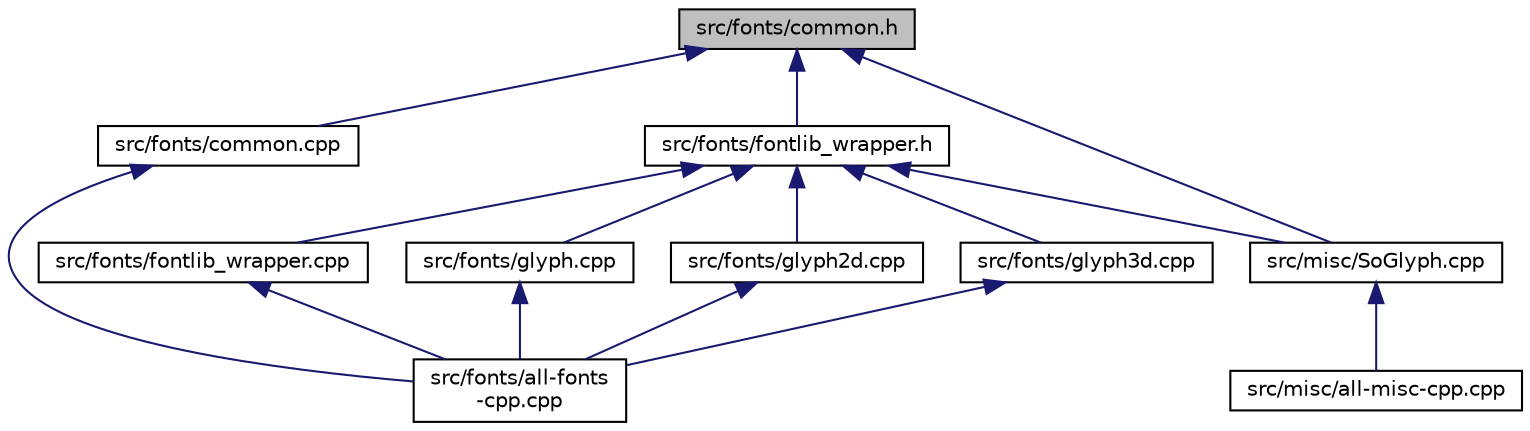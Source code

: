 digraph "src/fonts/common.h"
{
 // LATEX_PDF_SIZE
  edge [fontname="Helvetica",fontsize="10",labelfontname="Helvetica",labelfontsize="10"];
  node [fontname="Helvetica",fontsize="10",shape=record];
  Node1 [label="src/fonts/common.h",height=0.2,width=0.4,color="black", fillcolor="grey75", style="filled", fontcolor="black",tooltip=" "];
  Node1 -> Node2 [dir="back",color="midnightblue",fontsize="10",style="solid",fontname="Helvetica"];
  Node2 [label="src/fonts/common.cpp",height=0.2,width=0.4,color="black", fillcolor="white", style="filled",URL="$fonts_2common_8cpp.html",tooltip=" "];
  Node2 -> Node3 [dir="back",color="midnightblue",fontsize="10",style="solid",fontname="Helvetica"];
  Node3 [label="src/fonts/all-fonts\l-cpp.cpp",height=0.2,width=0.4,color="black", fillcolor="white", style="filled",URL="$all-fonts-cpp_8cpp.html",tooltip=" "];
  Node1 -> Node4 [dir="back",color="midnightblue",fontsize="10",style="solid",fontname="Helvetica"];
  Node4 [label="src/fonts/fontlib_wrapper.h",height=0.2,width=0.4,color="black", fillcolor="white", style="filled",URL="$fontlib__wrapper_8h.html",tooltip=" "];
  Node4 -> Node5 [dir="back",color="midnightblue",fontsize="10",style="solid",fontname="Helvetica"];
  Node5 [label="src/fonts/fontlib_wrapper.cpp",height=0.2,width=0.4,color="black", fillcolor="white", style="filled",URL="$fontlib__wrapper_8cpp.html",tooltip=" "];
  Node5 -> Node3 [dir="back",color="midnightblue",fontsize="10",style="solid",fontname="Helvetica"];
  Node4 -> Node6 [dir="back",color="midnightblue",fontsize="10",style="solid",fontname="Helvetica"];
  Node6 [label="src/fonts/glyph.cpp",height=0.2,width=0.4,color="black", fillcolor="white", style="filled",URL="$glyph_8cpp.html",tooltip=" "];
  Node6 -> Node3 [dir="back",color="midnightblue",fontsize="10",style="solid",fontname="Helvetica"];
  Node4 -> Node7 [dir="back",color="midnightblue",fontsize="10",style="solid",fontname="Helvetica"];
  Node7 [label="src/fonts/glyph2d.cpp",height=0.2,width=0.4,color="black", fillcolor="white", style="filled",URL="$glyph2d_8cpp.html",tooltip=" "];
  Node7 -> Node3 [dir="back",color="midnightblue",fontsize="10",style="solid",fontname="Helvetica"];
  Node4 -> Node8 [dir="back",color="midnightblue",fontsize="10",style="solid",fontname="Helvetica"];
  Node8 [label="src/fonts/glyph3d.cpp",height=0.2,width=0.4,color="black", fillcolor="white", style="filled",URL="$glyph3d_8cpp.html",tooltip=" "];
  Node8 -> Node3 [dir="back",color="midnightblue",fontsize="10",style="solid",fontname="Helvetica"];
  Node4 -> Node9 [dir="back",color="midnightblue",fontsize="10",style="solid",fontname="Helvetica"];
  Node9 [label="src/misc/SoGlyph.cpp",height=0.2,width=0.4,color="black", fillcolor="white", style="filled",URL="$SoGlyph_8cpp.html",tooltip=" "];
  Node9 -> Node10 [dir="back",color="midnightblue",fontsize="10",style="solid",fontname="Helvetica"];
  Node10 [label="src/misc/all-misc-cpp.cpp",height=0.2,width=0.4,color="black", fillcolor="white", style="filled",URL="$all-misc-cpp_8cpp.html",tooltip=" "];
  Node1 -> Node9 [dir="back",color="midnightblue",fontsize="10",style="solid",fontname="Helvetica"];
}
